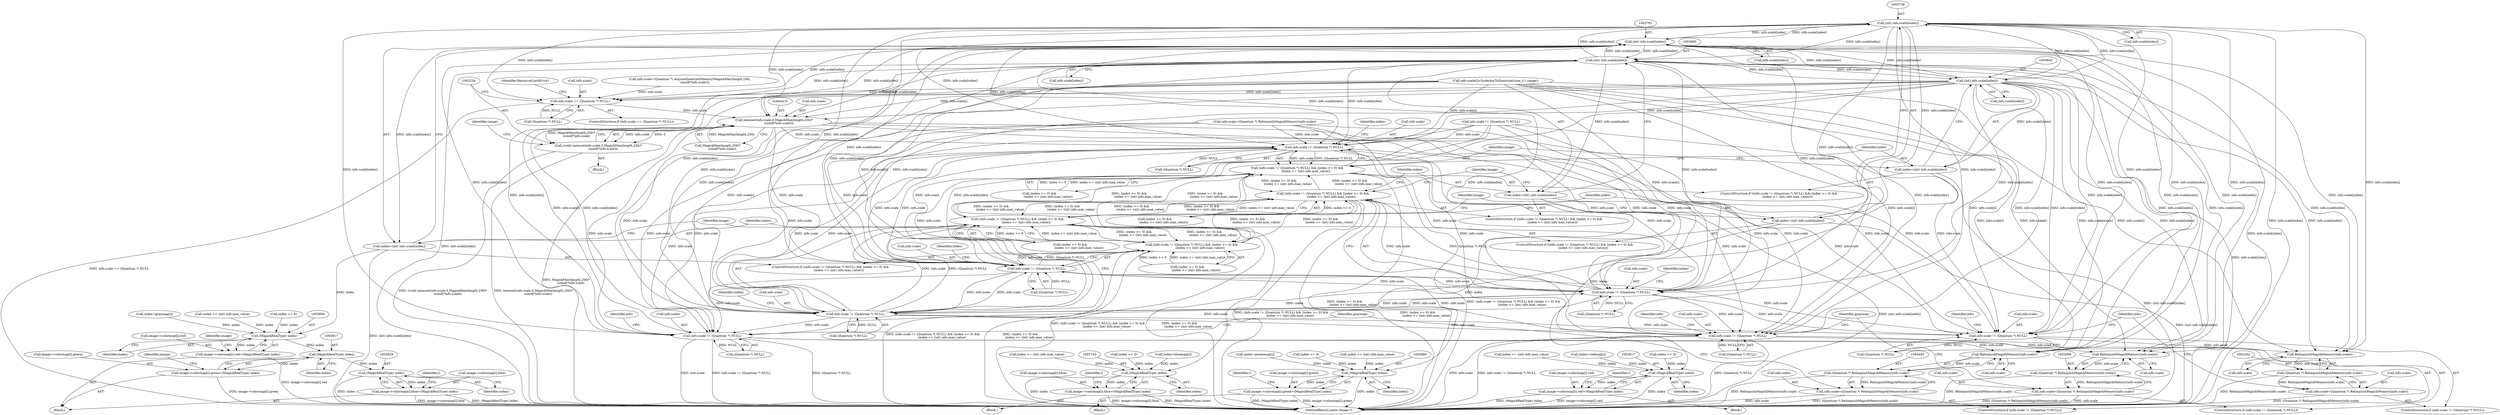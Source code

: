 digraph "0_ImageMagick_16916c8979c32765c542e216b31cee2671b7afe7@array" {
"1003727" [label="(Call,(int) info.scale[index])"];
"1003790" [label="(Call,(int) info.scale[index])"];
"1003664" [label="(Call,(int) info.scale[index])"];
"1003727" [label="(Call,(int) info.scale[index])"];
"1003601" [label="(Call,(int) info.scale[index])"];
"1003087" [label="(Call,info.scale != (Quantum *) NULL)"];
"1003100" [label="(Call,RelinquishMagickMemory(info.scale))"];
"1003098" [label="(Call,(Quantum *) RelinquishMagickMemory(info.scale))"];
"1003094" [label="(Call,info.scale=(Quantum *) RelinquishMagickMemory(info.scale))"];
"1003190" [label="(Call,info.scale != (Quantum *) NULL)"];
"1003203" [label="(Call,RelinquishMagickMemory(info.scale))"];
"1003201" [label="(Call,(Quantum *) RelinquishMagickMemory(info.scale))"];
"1003197" [label="(Call,info.scale=(Quantum *) RelinquishMagickMemory(info.scale))"];
"1003223" [label="(Call,info.scale == (Quantum *) NULL)"];
"1003235" [label="(Call,memset(info.scale,0,MagickMax(length,256)*\n          sizeof(*info.scale)))"];
"1003233" [label="(Call,(void) memset(info.scale,0,MagickMax(length,256)*\n          sizeof(*info.scale)))"];
"1003581" [label="(Call,info.scale != (Quantum *) NULL)"];
"1003580" [label="(Call,(info.scale != (Quantum *) NULL) && (index >= 0) &&\n                  (index <= (int) info.max_value))"];
"1003643" [label="(Call,(info.scale != (Quantum *) NULL) && (index >= 0) &&\n                  (index <= (int) info.max_value))"];
"1003706" [label="(Call,(info.scale != (Quantum *) NULL) && (index >= 0) &&\n                  (index <= (int) info.max_value))"];
"1003769" [label="(Call,(info.scale != (Quantum *) NULL) && (index >= 0) &&\n                  (index <= (int) info.max_value))"];
"1003644" [label="(Call,info.scale != (Quantum *) NULL)"];
"1003707" [label="(Call,info.scale != (Quantum *) NULL)"];
"1003770" [label="(Call,info.scale != (Quantum *) NULL)"];
"1004481" [label="(Call,info.scale != (Quantum *) NULL)"];
"1004494" [label="(Call,RelinquishMagickMemory(info.scale))"];
"1004492" [label="(Call,(Quantum *) RelinquishMagickMemory(info.scale))"];
"1004488" [label="(Call,info.scale=(Quantum *) RelinquishMagickMemory(info.scale))"];
"1003599" [label="(Call,index=(int) info.scale[index])"];
"1003616" [label="(Call,(MagickRealType) index)"];
"1003608" [label="(Call,image->colormap[i].red=(MagickRealType) index)"];
"1003662" [label="(Call,index=(int) info.scale[index])"];
"1003679" [label="(Call,(MagickRealType) index)"];
"1003671" [label="(Call,image->colormap[i].green=(MagickRealType) index)"];
"1003725" [label="(Call,index=(int) info.scale[index])"];
"1003742" [label="(Call,(MagickRealType) index)"];
"1003734" [label="(Call,image->colormap[i].blue=(MagickRealType) index)"];
"1003788" [label="(Call,index=(int) info.scale[index])"];
"1003805" [label="(Call,(MagickRealType) index)"];
"1003797" [label="(Call,image->colormap[i].red=(MagickRealType) index)"];
"1003816" [label="(Call,(MagickRealType) index)"];
"1003808" [label="(Call,image->colormap[i].green=(MagickRealType) index)"];
"1003827" [label="(Call,(MagickRealType) index)"];
"1003819" [label="(Call,image->colormap[i].blue=(MagickRealType) index)"];
"1003590" [label="(Identifier,index)"];
"1003603" [label="(Call,info.scale[index])"];
"1003768" [label="(ControlStructure,if ((info.scale != (Quantum *) NULL) && (index >= 0) &&\n                  (index <= (int) info.max_value)))"];
"1003637" [label="(Call,index=greenmap[i])"];
"1003664" [label="(Call,(int) info.scale[index])"];
"1003269" [label="(Call,info.scale[i]=ScaleAnyToQuantum((size_t) i,range))"];
"1003715" [label="(Call,index >= 0)"];
"1003699" [label="(Block,)"];
"1003197" [label="(Call,info.scale=(Quantum *) RelinquishMagickMemory(info.scale))"];
"1003239" [label="(Literal,0)"];
"1003738" [label="(Identifier,image)"];
"1003652" [label="(Call,index >= 0)"];
"1003716" [label="(Identifier,index)"];
"1003735" [label="(Call,image->colormap[i].blue)"];
"1003675" [label="(Identifier,image)"];
"1003679" [label="(Call,(MagickRealType) index)"];
"1003618" [label="(Identifier,index)"];
"1003201" [label="(Call,(Quantum *) RelinquishMagickMemory(info.scale))"];
"1003203" [label="(Call,RelinquishMagickMemory(info.scale))"];
"1003582" [label="(Call,info.scale)"];
"1003645" [label="(Call,info.scale)"];
"1003763" [label="(Call,index=graymap[i])"];
"1003790" [label="(Call,(int) info.scale[index])"];
"1003726" [label="(Identifier,index)"];
"1003235" [label="(Call,memset(info.scale,0,MagickMax(length,256)*\n          sizeof(*info.scale)))"];
"1003805" [label="(Call,(MagickRealType) index)"];
"1003609" [label="(Call,image->colormap[i].red)"];
"1003797" [label="(Call,image->colormap[i].red=(MagickRealType) index)"];
"1003573" [label="(Block,)"];
"1003616" [label="(Call,(MagickRealType) index)"];
"1003648" [label="(Call,(Quantum *) NULL)"];
"1003707" [label="(Call,info.scale != (Quantum *) NULL)"];
"1003222" [label="(ControlStructure,if (info.scale == (Quantum *) NULL))"];
"1003101" [label="(Call,info.scale)"];
"1004488" [label="(Call,info.scale=(Quantum *) RelinquishMagickMemory(info.scale))"];
"1003581" [label="(Call,info.scale != (Quantum *) NULL)"];
"1003572" [label="(Identifier,i)"];
"1003236" [label="(Call,info.scale)"];
"1003698" [label="(Identifier,i)"];
"1003761" [label="(Identifier,i)"];
"1003600" [label="(Identifier,index)"];
"1003231" [label="(Identifier,ResourceLimitError)"];
"1003087" [label="(Call,info.scale != (Quantum *) NULL)"];
"1003714" [label="(Call,(index >= 0) &&\n                  (index <= (int) info.max_value))"];
"1003608" [label="(Call,image->colormap[i].red=(MagickRealType) index)"];
"1003250" [label="(Identifier,range)"];
"1003223" [label="(Call,info.scale == (Quantum *) NULL)"];
"1003672" [label="(Call,image->colormap[i].green)"];
"1004480" [label="(ControlStructure,if (info.scale != (Quantum *) NULL))"];
"1003240" [label="(Call,MagickMax(length,256)*\n          sizeof(*info.scale))"];
"1003086" [label="(ControlStructure,if (info.scale != (Quantum *) NULL))"];
"1003671" [label="(Call,image->colormap[i].green=(MagickRealType) index)"];
"1003666" [label="(Call,info.scale[index])"];
"1003599" [label="(Call,index=(int) info.scale[index])"];
"1003189" [label="(ControlStructure,if (info.scale != (Quantum *) NULL))"];
"1003792" [label="(Call,info.scale[index])"];
"1003798" [label="(Call,image->colormap[i].red)"];
"1003589" [label="(Call,index >= 0)"];
"1003663" [label="(Identifier,index)"];
"1003801" [label="(Identifier,image)"];
"1003579" [label="(ControlStructure,if ((info.scale != (Quantum *) NULL) && (index >= 0) &&\n                  (index <= (int) info.max_value)))"];
"1003808" [label="(Call,image->colormap[i].green=(MagickRealType) index)"];
"1003725" [label="(Call,index=(int) info.scale[index])"];
"1003727" [label="(Call,(int) info.scale[index])"];
"1003774" [label="(Call,(Quantum *) NULL)"];
"1003592" [label="(Call,index <= (int) info.max_value)"];
"1003812" [label="(Identifier,image)"];
"1003827" [label="(Call,(MagickRealType) index)"];
"1004485" [label="(Call,(Quantum *) NULL)"];
"1004500" [label="(Identifier,graymap)"];
"1003106" [label="(Identifier,graymap)"];
"1003771" [label="(Call,info.scale)"];
"1003734" [label="(Call,image->colormap[i].blue=(MagickRealType) index)"];
"1003762" [label="(Block,)"];
"1003191" [label="(Call,info.scale)"];
"1003681" [label="(Identifier,index)"];
"1003094" [label="(Call,info.scale=(Quantum *) RelinquishMagickMemory(info.scale))"];
"1003829" [label="(Identifier,index)"];
"1004481" [label="(Call,info.scale != (Quantum *) NULL)"];
"1003190" [label="(Call,info.scale != (Quantum *) NULL)"];
"1004490" [label="(Identifier,info)"];
"1003100" [label="(Call,RelinquishMagickMemory(info.scale))"];
"1003789" [label="(Identifier,index)"];
"1003742" [label="(Call,(MagickRealType) index)"];
"1003642" [label="(ControlStructure,if ((info.scale != (Quantum *) NULL) && (index >= 0) &&\n                  (index <= (int) info.max_value)))"];
"1003781" [label="(Call,index <= (int) info.max_value)"];
"1003700" [label="(Call,index=bluemap[i])"];
"1003651" [label="(Call,(index >= 0) &&\n                  (index <= (int) info.max_value))"];
"1000148" [label="(Call,info.scale != (Quantum *) NULL)"];
"1003096" [label="(Identifier,info)"];
"1003706" [label="(Call,(info.scale != (Quantum *) NULL) && (index >= 0) &&\n                  (index <= (int) info.max_value))"];
"1003816" [label="(Call,(MagickRealType) index)"];
"1003088" [label="(Call,info.scale)"];
"1003779" [label="(Identifier,index)"];
"1003199" [label="(Identifier,info)"];
"1003705" [label="(ControlStructure,if ((info.scale != (Quantum *) NULL) && (index >= 0) &&\n                  (index <= (int) info.max_value)))"];
"1003807" [label="(Identifier,index)"];
"1003777" [label="(Call,(index >= 0) &&\n                  (index <= (int) info.max_value))"];
"1003233" [label="(Call,(void) memset(info.scale,0,MagickMax(length,256)*\n          sizeof(*info.scale)))"];
"1003091" [label="(Call,(Quantum *) NULL)"];
"1003636" [label="(Block,)"];
"1003823" [label="(Identifier,image)"];
"1003585" [label="(Call,(Quantum *) NULL)"];
"1003643" [label="(Call,(info.scale != (Quantum *) NULL) && (index >= 0) &&\n                  (index <= (int) info.max_value))"];
"1003580" [label="(Call,(info.scale != (Quantum *) NULL) && (index >= 0) &&\n                  (index <= (int) info.max_value))"];
"1003224" [label="(Call,info.scale)"];
"1003204" [label="(Call,info.scale)"];
"1003818" [label="(Identifier,index)"];
"1003655" [label="(Call,index <= (int) info.max_value)"];
"1003769" [label="(Call,(info.scale != (Quantum *) NULL) && (index >= 0) &&\n                  (index <= (int) info.max_value))"];
"1003095" [label="(Call,info.scale)"];
"1003778" [label="(Call,index >= 0)"];
"1003809" [label="(Call,image->colormap[i].green)"];
"1004482" [label="(Call,info.scale)"];
"1003729" [label="(Call,info.scale[index])"];
"1003662" [label="(Call,index=(int) info.scale[index])"];
"1004492" [label="(Call,(Quantum *) RelinquishMagickMemory(info.scale))"];
"1003635" [label="(Identifier,i)"];
"1003167" [label="(Block,)"];
"1003227" [label="(Call,(Quantum *) NULL)"];
"1004489" [label="(Call,info.scale)"];
"1003209" [label="(Identifier,info)"];
"1003744" [label="(Identifier,index)"];
"1003711" [label="(Call,(Quantum *) NULL)"];
"1000155" [label="(Call,info.scale=(Quantum *) RelinquishMagickMemory(info.scale))"];
"1003198" [label="(Call,info.scale)"];
"1004494" [label="(Call,RelinquishMagickMemory(info.scale))"];
"1003612" [label="(Identifier,image)"];
"1003819" [label="(Call,image->colormap[i].blue=(MagickRealType) index)"];
"1004568" [label="(MethodReturn,static Image *)"];
"1003708" [label="(Call,info.scale)"];
"1003194" [label="(Call,(Quantum *) NULL)"];
"1003574" [label="(Call,index=redmap[i])"];
"1003644" [label="(Call,info.scale != (Quantum *) NULL)"];
"1003098" [label="(Call,(Quantum *) RelinquishMagickMemory(info.scale))"];
"1003601" [label="(Call,(int) info.scale[index])"];
"1003788" [label="(Call,index=(int) info.scale[index])"];
"1004495" [label="(Call,info.scale)"];
"1003653" [label="(Identifier,index)"];
"1003588" [label="(Call,(index >= 0) &&\n                  (index <= (int) info.max_value))"];
"1003718" [label="(Call,index <= (int) info.max_value)"];
"1003820" [label="(Call,image->colormap[i].blue)"];
"1003770" [label="(Call,info.scale != (Quantum *) NULL)"];
"1003207" [label="(Call,info.scale=(Quantum *) AcquireQuantumMemory(MagickMax(length,256),\n          sizeof(*info.scale)))"];
"1003727" -> "1003725"  [label="AST: "];
"1003727" -> "1003729"  [label="CFG: "];
"1003728" -> "1003727"  [label="AST: "];
"1003729" -> "1003727"  [label="AST: "];
"1003725" -> "1003727"  [label="CFG: "];
"1003727" -> "1004568"  [label="DDG: info.scale[index]"];
"1003727" -> "1003087"  [label="DDG: info.scale[index]"];
"1003727" -> "1003100"  [label="DDG: info.scale[index]"];
"1003727" -> "1003190"  [label="DDG: info.scale[index]"];
"1003727" -> "1003203"  [label="DDG: info.scale[index]"];
"1003727" -> "1003223"  [label="DDG: info.scale[index]"];
"1003727" -> "1003235"  [label="DDG: info.scale[index]"];
"1003727" -> "1003581"  [label="DDG: info.scale[index]"];
"1003727" -> "1003601"  [label="DDG: info.scale[index]"];
"1003727" -> "1003644"  [label="DDG: info.scale[index]"];
"1003727" -> "1003664"  [label="DDG: info.scale[index]"];
"1003727" -> "1003707"  [label="DDG: info.scale[index]"];
"1003727" -> "1003725"  [label="DDG: info.scale[index]"];
"1003790" -> "1003727"  [label="DDG: info.scale[index]"];
"1003664" -> "1003727"  [label="DDG: info.scale[index]"];
"1003601" -> "1003727"  [label="DDG: info.scale[index]"];
"1003727" -> "1003770"  [label="DDG: info.scale[index]"];
"1003727" -> "1003790"  [label="DDG: info.scale[index]"];
"1003727" -> "1004481"  [label="DDG: info.scale[index]"];
"1003727" -> "1004494"  [label="DDG: info.scale[index]"];
"1003790" -> "1003788"  [label="AST: "];
"1003790" -> "1003792"  [label="CFG: "];
"1003791" -> "1003790"  [label="AST: "];
"1003792" -> "1003790"  [label="AST: "];
"1003788" -> "1003790"  [label="CFG: "];
"1003790" -> "1004568"  [label="DDG: info.scale[index]"];
"1003790" -> "1003087"  [label="DDG: info.scale[index]"];
"1003790" -> "1003100"  [label="DDG: info.scale[index]"];
"1003790" -> "1003190"  [label="DDG: info.scale[index]"];
"1003790" -> "1003203"  [label="DDG: info.scale[index]"];
"1003790" -> "1003223"  [label="DDG: info.scale[index]"];
"1003790" -> "1003235"  [label="DDG: info.scale[index]"];
"1003790" -> "1003581"  [label="DDG: info.scale[index]"];
"1003790" -> "1003601"  [label="DDG: info.scale[index]"];
"1003790" -> "1003644"  [label="DDG: info.scale[index]"];
"1003790" -> "1003664"  [label="DDG: info.scale[index]"];
"1003790" -> "1003707"  [label="DDG: info.scale[index]"];
"1003790" -> "1003770"  [label="DDG: info.scale[index]"];
"1003790" -> "1003788"  [label="DDG: info.scale[index]"];
"1003664" -> "1003790"  [label="DDG: info.scale[index]"];
"1003601" -> "1003790"  [label="DDG: info.scale[index]"];
"1003790" -> "1004481"  [label="DDG: info.scale[index]"];
"1003790" -> "1004494"  [label="DDG: info.scale[index]"];
"1003664" -> "1003662"  [label="AST: "];
"1003664" -> "1003666"  [label="CFG: "];
"1003665" -> "1003664"  [label="AST: "];
"1003666" -> "1003664"  [label="AST: "];
"1003662" -> "1003664"  [label="CFG: "];
"1003664" -> "1004568"  [label="DDG: info.scale[index]"];
"1003664" -> "1003087"  [label="DDG: info.scale[index]"];
"1003664" -> "1003100"  [label="DDG: info.scale[index]"];
"1003664" -> "1003190"  [label="DDG: info.scale[index]"];
"1003664" -> "1003203"  [label="DDG: info.scale[index]"];
"1003664" -> "1003223"  [label="DDG: info.scale[index]"];
"1003664" -> "1003235"  [label="DDG: info.scale[index]"];
"1003664" -> "1003581"  [label="DDG: info.scale[index]"];
"1003664" -> "1003601"  [label="DDG: info.scale[index]"];
"1003664" -> "1003644"  [label="DDG: info.scale[index]"];
"1003664" -> "1003662"  [label="DDG: info.scale[index]"];
"1003601" -> "1003664"  [label="DDG: info.scale[index]"];
"1003664" -> "1003707"  [label="DDG: info.scale[index]"];
"1003664" -> "1003770"  [label="DDG: info.scale[index]"];
"1003664" -> "1004481"  [label="DDG: info.scale[index]"];
"1003664" -> "1004494"  [label="DDG: info.scale[index]"];
"1003601" -> "1003599"  [label="AST: "];
"1003601" -> "1003603"  [label="CFG: "];
"1003602" -> "1003601"  [label="AST: "];
"1003603" -> "1003601"  [label="AST: "];
"1003599" -> "1003601"  [label="CFG: "];
"1003601" -> "1004568"  [label="DDG: info.scale[index]"];
"1003601" -> "1003087"  [label="DDG: info.scale[index]"];
"1003601" -> "1003100"  [label="DDG: info.scale[index]"];
"1003601" -> "1003190"  [label="DDG: info.scale[index]"];
"1003601" -> "1003203"  [label="DDG: info.scale[index]"];
"1003601" -> "1003223"  [label="DDG: info.scale[index]"];
"1003601" -> "1003235"  [label="DDG: info.scale[index]"];
"1003601" -> "1003581"  [label="DDG: info.scale[index]"];
"1003601" -> "1003599"  [label="DDG: info.scale[index]"];
"1003601" -> "1003644"  [label="DDG: info.scale[index]"];
"1003601" -> "1003707"  [label="DDG: info.scale[index]"];
"1003601" -> "1003770"  [label="DDG: info.scale[index]"];
"1003601" -> "1004481"  [label="DDG: info.scale[index]"];
"1003601" -> "1004494"  [label="DDG: info.scale[index]"];
"1003087" -> "1003086"  [label="AST: "];
"1003087" -> "1003091"  [label="CFG: "];
"1003088" -> "1003087"  [label="AST: "];
"1003091" -> "1003087"  [label="AST: "];
"1003096" -> "1003087"  [label="CFG: "];
"1003106" -> "1003087"  [label="CFG: "];
"1003087" -> "1004568"  [label="DDG: info.scale != (Quantum *) NULL"];
"1003087" -> "1004568"  [label="DDG: (Quantum *) NULL"];
"1003087" -> "1004568"  [label="DDG: info.scale"];
"1003644" -> "1003087"  [label="DDG: info.scale"];
"1003581" -> "1003087"  [label="DDG: info.scale"];
"1003770" -> "1003087"  [label="DDG: info.scale"];
"1003707" -> "1003087"  [label="DDG: info.scale"];
"1000148" -> "1003087"  [label="DDG: info.scale"];
"1000155" -> "1003087"  [label="DDG: info.scale"];
"1003269" -> "1003087"  [label="DDG: info.scale[i]"];
"1003235" -> "1003087"  [label="DDG: info.scale"];
"1003091" -> "1003087"  [label="DDG: NULL"];
"1003087" -> "1003100"  [label="DDG: info.scale"];
"1003100" -> "1003098"  [label="AST: "];
"1003100" -> "1003101"  [label="CFG: "];
"1003101" -> "1003100"  [label="AST: "];
"1003098" -> "1003100"  [label="CFG: "];
"1003100" -> "1003098"  [label="DDG: info.scale"];
"1003269" -> "1003100"  [label="DDG: info.scale[i]"];
"1003098" -> "1003094"  [label="AST: "];
"1003099" -> "1003098"  [label="AST: "];
"1003094" -> "1003098"  [label="CFG: "];
"1003098" -> "1004568"  [label="DDG: RelinquishMagickMemory(info.scale)"];
"1003098" -> "1003094"  [label="DDG: RelinquishMagickMemory(info.scale)"];
"1003094" -> "1003086"  [label="AST: "];
"1003095" -> "1003094"  [label="AST: "];
"1003106" -> "1003094"  [label="CFG: "];
"1003094" -> "1004568"  [label="DDG: (Quantum *) RelinquishMagickMemory(info.scale)"];
"1003094" -> "1004568"  [label="DDG: info.scale"];
"1003190" -> "1003189"  [label="AST: "];
"1003190" -> "1003194"  [label="CFG: "];
"1003191" -> "1003190"  [label="AST: "];
"1003194" -> "1003190"  [label="AST: "];
"1003199" -> "1003190"  [label="CFG: "];
"1003209" -> "1003190"  [label="CFG: "];
"1003644" -> "1003190"  [label="DDG: info.scale"];
"1003581" -> "1003190"  [label="DDG: info.scale"];
"1003770" -> "1003190"  [label="DDG: info.scale"];
"1003707" -> "1003190"  [label="DDG: info.scale"];
"1000148" -> "1003190"  [label="DDG: info.scale"];
"1000155" -> "1003190"  [label="DDG: info.scale"];
"1003269" -> "1003190"  [label="DDG: info.scale[i]"];
"1003235" -> "1003190"  [label="DDG: info.scale"];
"1003194" -> "1003190"  [label="DDG: NULL"];
"1003190" -> "1003203"  [label="DDG: info.scale"];
"1003203" -> "1003201"  [label="AST: "];
"1003203" -> "1003204"  [label="CFG: "];
"1003204" -> "1003203"  [label="AST: "];
"1003201" -> "1003203"  [label="CFG: "];
"1003203" -> "1003201"  [label="DDG: info.scale"];
"1003269" -> "1003203"  [label="DDG: info.scale[i]"];
"1003201" -> "1003197"  [label="AST: "];
"1003202" -> "1003201"  [label="AST: "];
"1003197" -> "1003201"  [label="CFG: "];
"1003201" -> "1004568"  [label="DDG: RelinquishMagickMemory(info.scale)"];
"1003201" -> "1003197"  [label="DDG: RelinquishMagickMemory(info.scale)"];
"1003197" -> "1003189"  [label="AST: "];
"1003198" -> "1003197"  [label="AST: "];
"1003209" -> "1003197"  [label="CFG: "];
"1003197" -> "1004568"  [label="DDG: (Quantum *) RelinquishMagickMemory(info.scale)"];
"1003223" -> "1003222"  [label="AST: "];
"1003223" -> "1003227"  [label="CFG: "];
"1003224" -> "1003223"  [label="AST: "];
"1003227" -> "1003223"  [label="AST: "];
"1003231" -> "1003223"  [label="CFG: "];
"1003234" -> "1003223"  [label="CFG: "];
"1003223" -> "1004568"  [label="DDG: info.scale == (Quantum *) NULL"];
"1003207" -> "1003223"  [label="DDG: info.scale"];
"1003269" -> "1003223"  [label="DDG: info.scale[i]"];
"1003227" -> "1003223"  [label="DDG: NULL"];
"1003223" -> "1003235"  [label="DDG: info.scale"];
"1003235" -> "1003233"  [label="AST: "];
"1003235" -> "1003240"  [label="CFG: "];
"1003236" -> "1003235"  [label="AST: "];
"1003239" -> "1003235"  [label="AST: "];
"1003240" -> "1003235"  [label="AST: "];
"1003233" -> "1003235"  [label="CFG: "];
"1003235" -> "1004568"  [label="DDG: MagickMax(length,256)*\n          sizeof(*info.scale)"];
"1003235" -> "1003233"  [label="DDG: info.scale"];
"1003235" -> "1003233"  [label="DDG: 0"];
"1003235" -> "1003233"  [label="DDG: MagickMax(length,256)*\n          sizeof(*info.scale)"];
"1003269" -> "1003235"  [label="DDG: info.scale[i]"];
"1003240" -> "1003235"  [label="DDG: MagickMax(length,256)"];
"1003235" -> "1003581"  [label="DDG: info.scale"];
"1003235" -> "1003644"  [label="DDG: info.scale"];
"1003235" -> "1003707"  [label="DDG: info.scale"];
"1003235" -> "1003770"  [label="DDG: info.scale"];
"1003235" -> "1004481"  [label="DDG: info.scale"];
"1003233" -> "1003167"  [label="AST: "];
"1003234" -> "1003233"  [label="AST: "];
"1003250" -> "1003233"  [label="CFG: "];
"1003233" -> "1004568"  [label="DDG: (void) memset(info.scale,0,MagickMax(length,256)*\n          sizeof(*info.scale))"];
"1003233" -> "1004568"  [label="DDG: memset(info.scale,0,MagickMax(length,256)*\n          sizeof(*info.scale))"];
"1003581" -> "1003580"  [label="AST: "];
"1003581" -> "1003585"  [label="CFG: "];
"1003582" -> "1003581"  [label="AST: "];
"1003585" -> "1003581"  [label="AST: "];
"1003590" -> "1003581"  [label="CFG: "];
"1003580" -> "1003581"  [label="CFG: "];
"1003581" -> "1003580"  [label="DDG: info.scale"];
"1003581" -> "1003580"  [label="DDG: (Quantum *) NULL"];
"1003644" -> "1003581"  [label="DDG: info.scale"];
"1003770" -> "1003581"  [label="DDG: info.scale"];
"1003707" -> "1003581"  [label="DDG: info.scale"];
"1000148" -> "1003581"  [label="DDG: info.scale"];
"1000155" -> "1003581"  [label="DDG: info.scale"];
"1003269" -> "1003581"  [label="DDG: info.scale[i]"];
"1003585" -> "1003581"  [label="DDG: NULL"];
"1003581" -> "1003644"  [label="DDG: info.scale"];
"1003581" -> "1003707"  [label="DDG: info.scale"];
"1003581" -> "1003770"  [label="DDG: info.scale"];
"1003581" -> "1004481"  [label="DDG: info.scale"];
"1003580" -> "1003579"  [label="AST: "];
"1003580" -> "1003588"  [label="CFG: "];
"1003588" -> "1003580"  [label="AST: "];
"1003600" -> "1003580"  [label="CFG: "];
"1003612" -> "1003580"  [label="CFG: "];
"1003580" -> "1004568"  [label="DDG: (index >= 0) &&\n                  (index <= (int) info.max_value)"];
"1003580" -> "1004568"  [label="DDG: (info.scale != (Quantum *) NULL) && (index >= 0) &&\n                  (index <= (int) info.max_value)"];
"1003706" -> "1003580"  [label="DDG: (index >= 0) &&\n                  (index <= (int) info.max_value)"];
"1003769" -> "1003580"  [label="DDG: (index >= 0) &&\n                  (index <= (int) info.max_value)"];
"1003643" -> "1003580"  [label="DDG: (index >= 0) &&\n                  (index <= (int) info.max_value)"];
"1003588" -> "1003580"  [label="DDG: index >= 0"];
"1003588" -> "1003580"  [label="DDG: index <= (int) info.max_value"];
"1003580" -> "1003643"  [label="DDG: (index >= 0) &&\n                  (index <= (int) info.max_value)"];
"1003580" -> "1003706"  [label="DDG: (index >= 0) &&\n                  (index <= (int) info.max_value)"];
"1003580" -> "1003769"  [label="DDG: (index >= 0) &&\n                  (index <= (int) info.max_value)"];
"1003643" -> "1003642"  [label="AST: "];
"1003643" -> "1003644"  [label="CFG: "];
"1003643" -> "1003651"  [label="CFG: "];
"1003644" -> "1003643"  [label="AST: "];
"1003651" -> "1003643"  [label="AST: "];
"1003663" -> "1003643"  [label="CFG: "];
"1003675" -> "1003643"  [label="CFG: "];
"1003643" -> "1004568"  [label="DDG: (info.scale != (Quantum *) NULL) && (index >= 0) &&\n                  (index <= (int) info.max_value)"];
"1003643" -> "1004568"  [label="DDG: (index >= 0) &&\n                  (index <= (int) info.max_value)"];
"1003644" -> "1003643"  [label="DDG: info.scale"];
"1003644" -> "1003643"  [label="DDG: (Quantum *) NULL"];
"1003706" -> "1003643"  [label="DDG: (index >= 0) &&\n                  (index <= (int) info.max_value)"];
"1003769" -> "1003643"  [label="DDG: (index >= 0) &&\n                  (index <= (int) info.max_value)"];
"1003651" -> "1003643"  [label="DDG: index >= 0"];
"1003651" -> "1003643"  [label="DDG: index <= (int) info.max_value"];
"1003643" -> "1003706"  [label="DDG: (index >= 0) &&\n                  (index <= (int) info.max_value)"];
"1003643" -> "1003769"  [label="DDG: (index >= 0) &&\n                  (index <= (int) info.max_value)"];
"1003706" -> "1003705"  [label="AST: "];
"1003706" -> "1003707"  [label="CFG: "];
"1003706" -> "1003714"  [label="CFG: "];
"1003707" -> "1003706"  [label="AST: "];
"1003714" -> "1003706"  [label="AST: "];
"1003726" -> "1003706"  [label="CFG: "];
"1003738" -> "1003706"  [label="CFG: "];
"1003706" -> "1004568"  [label="DDG: (index >= 0) &&\n                  (index <= (int) info.max_value)"];
"1003706" -> "1004568"  [label="DDG: (info.scale != (Quantum *) NULL) && (index >= 0) &&\n                  (index <= (int) info.max_value)"];
"1003707" -> "1003706"  [label="DDG: info.scale"];
"1003707" -> "1003706"  [label="DDG: (Quantum *) NULL"];
"1003714" -> "1003706"  [label="DDG: index >= 0"];
"1003714" -> "1003706"  [label="DDG: index <= (int) info.max_value"];
"1003769" -> "1003706"  [label="DDG: (index >= 0) &&\n                  (index <= (int) info.max_value)"];
"1003706" -> "1003769"  [label="DDG: (index >= 0) &&\n                  (index <= (int) info.max_value)"];
"1003769" -> "1003768"  [label="AST: "];
"1003769" -> "1003770"  [label="CFG: "];
"1003769" -> "1003777"  [label="CFG: "];
"1003770" -> "1003769"  [label="AST: "];
"1003777" -> "1003769"  [label="AST: "];
"1003789" -> "1003769"  [label="CFG: "];
"1003801" -> "1003769"  [label="CFG: "];
"1003769" -> "1004568"  [label="DDG: (info.scale != (Quantum *) NULL) && (index >= 0) &&\n                  (index <= (int) info.max_value)"];
"1003769" -> "1004568"  [label="DDG: (index >= 0) &&\n                  (index <= (int) info.max_value)"];
"1003770" -> "1003769"  [label="DDG: info.scale"];
"1003770" -> "1003769"  [label="DDG: (Quantum *) NULL"];
"1003777" -> "1003769"  [label="DDG: index >= 0"];
"1003777" -> "1003769"  [label="DDG: index <= (int) info.max_value"];
"1003644" -> "1003648"  [label="CFG: "];
"1003645" -> "1003644"  [label="AST: "];
"1003648" -> "1003644"  [label="AST: "];
"1003653" -> "1003644"  [label="CFG: "];
"1003770" -> "1003644"  [label="DDG: info.scale"];
"1003707" -> "1003644"  [label="DDG: info.scale"];
"1000148" -> "1003644"  [label="DDG: info.scale"];
"1000155" -> "1003644"  [label="DDG: info.scale"];
"1003269" -> "1003644"  [label="DDG: info.scale[i]"];
"1003648" -> "1003644"  [label="DDG: NULL"];
"1003644" -> "1003707"  [label="DDG: info.scale"];
"1003644" -> "1003770"  [label="DDG: info.scale"];
"1003644" -> "1004481"  [label="DDG: info.scale"];
"1003707" -> "1003711"  [label="CFG: "];
"1003708" -> "1003707"  [label="AST: "];
"1003711" -> "1003707"  [label="AST: "];
"1003716" -> "1003707"  [label="CFG: "];
"1003770" -> "1003707"  [label="DDG: info.scale"];
"1000148" -> "1003707"  [label="DDG: info.scale"];
"1000155" -> "1003707"  [label="DDG: info.scale"];
"1003269" -> "1003707"  [label="DDG: info.scale[i]"];
"1003711" -> "1003707"  [label="DDG: NULL"];
"1003707" -> "1003770"  [label="DDG: info.scale"];
"1003707" -> "1004481"  [label="DDG: info.scale"];
"1003770" -> "1003774"  [label="CFG: "];
"1003771" -> "1003770"  [label="AST: "];
"1003774" -> "1003770"  [label="AST: "];
"1003779" -> "1003770"  [label="CFG: "];
"1000148" -> "1003770"  [label="DDG: info.scale"];
"1000155" -> "1003770"  [label="DDG: info.scale"];
"1003269" -> "1003770"  [label="DDG: info.scale[i]"];
"1003774" -> "1003770"  [label="DDG: NULL"];
"1003770" -> "1004481"  [label="DDG: info.scale"];
"1004481" -> "1004480"  [label="AST: "];
"1004481" -> "1004485"  [label="CFG: "];
"1004482" -> "1004481"  [label="AST: "];
"1004485" -> "1004481"  [label="AST: "];
"1004490" -> "1004481"  [label="CFG: "];
"1004500" -> "1004481"  [label="CFG: "];
"1004481" -> "1004568"  [label="DDG: info.scale != (Quantum *) NULL"];
"1004481" -> "1004568"  [label="DDG: (Quantum *) NULL"];
"1004481" -> "1004568"  [label="DDG: info.scale"];
"1000148" -> "1004481"  [label="DDG: info.scale"];
"1000155" -> "1004481"  [label="DDG: info.scale"];
"1003269" -> "1004481"  [label="DDG: info.scale[i]"];
"1004485" -> "1004481"  [label="DDG: NULL"];
"1004481" -> "1004494"  [label="DDG: info.scale"];
"1004494" -> "1004492"  [label="AST: "];
"1004494" -> "1004495"  [label="CFG: "];
"1004495" -> "1004494"  [label="AST: "];
"1004492" -> "1004494"  [label="CFG: "];
"1004494" -> "1004492"  [label="DDG: info.scale"];
"1003269" -> "1004494"  [label="DDG: info.scale[i]"];
"1004492" -> "1004488"  [label="AST: "];
"1004493" -> "1004492"  [label="AST: "];
"1004488" -> "1004492"  [label="CFG: "];
"1004492" -> "1004568"  [label="DDG: RelinquishMagickMemory(info.scale)"];
"1004492" -> "1004488"  [label="DDG: RelinquishMagickMemory(info.scale)"];
"1004488" -> "1004480"  [label="AST: "];
"1004489" -> "1004488"  [label="AST: "];
"1004500" -> "1004488"  [label="CFG: "];
"1004488" -> "1004568"  [label="DDG: (Quantum *) RelinquishMagickMemory(info.scale)"];
"1004488" -> "1004568"  [label="DDG: info.scale"];
"1003599" -> "1003579"  [label="AST: "];
"1003600" -> "1003599"  [label="AST: "];
"1003612" -> "1003599"  [label="CFG: "];
"1003599" -> "1004568"  [label="DDG: (int) info.scale[index]"];
"1003599" -> "1003616"  [label="DDG: index"];
"1003616" -> "1003608"  [label="AST: "];
"1003616" -> "1003618"  [label="CFG: "];
"1003617" -> "1003616"  [label="AST: "];
"1003618" -> "1003616"  [label="AST: "];
"1003608" -> "1003616"  [label="CFG: "];
"1003616" -> "1004568"  [label="DDG: index"];
"1003616" -> "1003608"  [label="DDG: index"];
"1003592" -> "1003616"  [label="DDG: index"];
"1003589" -> "1003616"  [label="DDG: index"];
"1003574" -> "1003616"  [label="DDG: index"];
"1003608" -> "1003573"  [label="AST: "];
"1003609" -> "1003608"  [label="AST: "];
"1003572" -> "1003608"  [label="CFG: "];
"1003608" -> "1004568"  [label="DDG: image->colormap[i].red"];
"1003608" -> "1004568"  [label="DDG: (MagickRealType) index"];
"1003662" -> "1003642"  [label="AST: "];
"1003663" -> "1003662"  [label="AST: "];
"1003675" -> "1003662"  [label="CFG: "];
"1003662" -> "1004568"  [label="DDG: (int) info.scale[index]"];
"1003662" -> "1003679"  [label="DDG: index"];
"1003679" -> "1003671"  [label="AST: "];
"1003679" -> "1003681"  [label="CFG: "];
"1003680" -> "1003679"  [label="AST: "];
"1003681" -> "1003679"  [label="AST: "];
"1003671" -> "1003679"  [label="CFG: "];
"1003679" -> "1004568"  [label="DDG: index"];
"1003679" -> "1003671"  [label="DDG: index"];
"1003655" -> "1003679"  [label="DDG: index"];
"1003652" -> "1003679"  [label="DDG: index"];
"1003637" -> "1003679"  [label="DDG: index"];
"1003671" -> "1003636"  [label="AST: "];
"1003672" -> "1003671"  [label="AST: "];
"1003635" -> "1003671"  [label="CFG: "];
"1003671" -> "1004568"  [label="DDG: (MagickRealType) index"];
"1003671" -> "1004568"  [label="DDG: image->colormap[i].green"];
"1003725" -> "1003705"  [label="AST: "];
"1003726" -> "1003725"  [label="AST: "];
"1003738" -> "1003725"  [label="CFG: "];
"1003725" -> "1004568"  [label="DDG: (int) info.scale[index]"];
"1003725" -> "1003742"  [label="DDG: index"];
"1003742" -> "1003734"  [label="AST: "];
"1003742" -> "1003744"  [label="CFG: "];
"1003743" -> "1003742"  [label="AST: "];
"1003744" -> "1003742"  [label="AST: "];
"1003734" -> "1003742"  [label="CFG: "];
"1003742" -> "1004568"  [label="DDG: index"];
"1003742" -> "1003734"  [label="DDG: index"];
"1003718" -> "1003742"  [label="DDG: index"];
"1003715" -> "1003742"  [label="DDG: index"];
"1003700" -> "1003742"  [label="DDG: index"];
"1003734" -> "1003699"  [label="AST: "];
"1003735" -> "1003734"  [label="AST: "];
"1003698" -> "1003734"  [label="CFG: "];
"1003734" -> "1004568"  [label="DDG: (MagickRealType) index"];
"1003734" -> "1004568"  [label="DDG: image->colormap[i].blue"];
"1003788" -> "1003768"  [label="AST: "];
"1003789" -> "1003788"  [label="AST: "];
"1003801" -> "1003788"  [label="CFG: "];
"1003788" -> "1004568"  [label="DDG: (int) info.scale[index]"];
"1003788" -> "1003805"  [label="DDG: index"];
"1003805" -> "1003797"  [label="AST: "];
"1003805" -> "1003807"  [label="CFG: "];
"1003806" -> "1003805"  [label="AST: "];
"1003807" -> "1003805"  [label="AST: "];
"1003797" -> "1003805"  [label="CFG: "];
"1003805" -> "1003797"  [label="DDG: index"];
"1003778" -> "1003805"  [label="DDG: index"];
"1003781" -> "1003805"  [label="DDG: index"];
"1003763" -> "1003805"  [label="DDG: index"];
"1003805" -> "1003816"  [label="DDG: index"];
"1003797" -> "1003762"  [label="AST: "];
"1003798" -> "1003797"  [label="AST: "];
"1003812" -> "1003797"  [label="CFG: "];
"1003797" -> "1004568"  [label="DDG: image->colormap[i].red"];
"1003816" -> "1003808"  [label="AST: "];
"1003816" -> "1003818"  [label="CFG: "];
"1003817" -> "1003816"  [label="AST: "];
"1003818" -> "1003816"  [label="AST: "];
"1003808" -> "1003816"  [label="CFG: "];
"1003816" -> "1003808"  [label="DDG: index"];
"1003816" -> "1003827"  [label="DDG: index"];
"1003808" -> "1003762"  [label="AST: "];
"1003809" -> "1003808"  [label="AST: "];
"1003823" -> "1003808"  [label="CFG: "];
"1003808" -> "1004568"  [label="DDG: image->colormap[i].green"];
"1003827" -> "1003819"  [label="AST: "];
"1003827" -> "1003829"  [label="CFG: "];
"1003828" -> "1003827"  [label="AST: "];
"1003829" -> "1003827"  [label="AST: "];
"1003819" -> "1003827"  [label="CFG: "];
"1003827" -> "1004568"  [label="DDG: index"];
"1003827" -> "1003819"  [label="DDG: index"];
"1003819" -> "1003762"  [label="AST: "];
"1003820" -> "1003819"  [label="AST: "];
"1003761" -> "1003819"  [label="CFG: "];
"1003819" -> "1004568"  [label="DDG: image->colormap[i].blue"];
"1003819" -> "1004568"  [label="DDG: (MagickRealType) index"];
}
